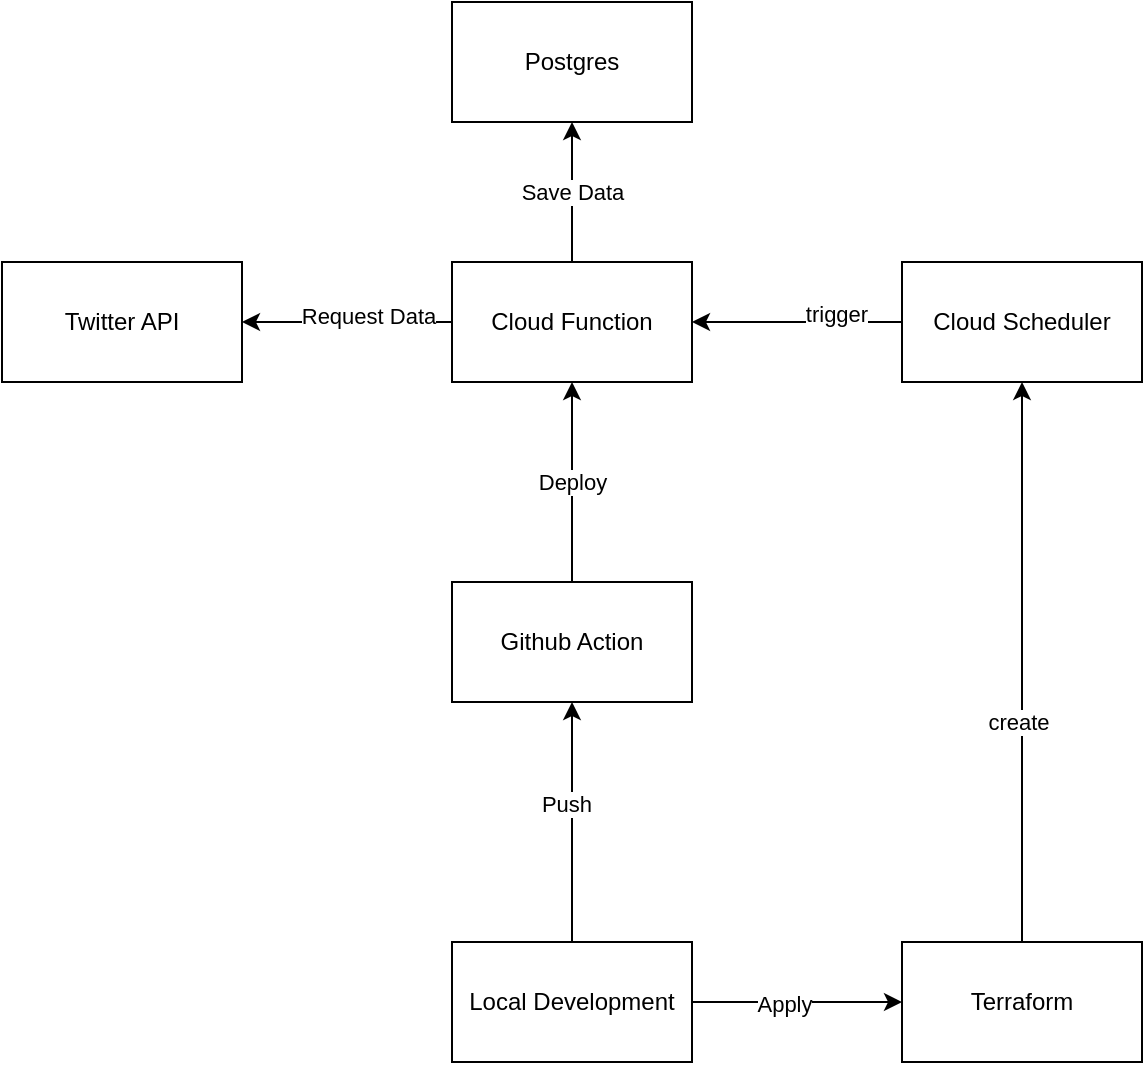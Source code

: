 <mxfile version="20.4.1"><diagram id="xaaUJqbw6nMniUHkaWIm" name="Page-1"><mxGraphModel dx="1102" dy="610" grid="1" gridSize="10" guides="1" tooltips="1" connect="1" arrows="1" fold="1" page="1" pageScale="1" pageWidth="850" pageHeight="1100" math="0" shadow="0"><root><mxCell id="0"/><mxCell id="1" parent="0"/><mxCell id="rG7Sx0S7V0665vxO9DKF-19" value="" style="edgeStyle=orthogonalEdgeStyle;rounded=0;orthogonalLoop=1;jettySize=auto;html=1;" edge="1" parent="1" source="rG7Sx0S7V0665vxO9DKF-1" target="rG7Sx0S7V0665vxO9DKF-4"><mxGeometry relative="1" as="geometry"/></mxCell><mxCell id="rG7Sx0S7V0665vxO9DKF-20" value="Request Data" style="edgeLabel;html=1;align=center;verticalAlign=middle;resizable=0;points=[];" vertex="1" connectable="0" parent="rG7Sx0S7V0665vxO9DKF-19"><mxGeometry x="-0.2" y="-3" relative="1" as="geometry"><mxPoint as="offset"/></mxGeometry></mxCell><mxCell id="rG7Sx0S7V0665vxO9DKF-21" value="&lt;div&gt;Save Data&lt;/div&gt;" style="edgeStyle=orthogonalEdgeStyle;rounded=0;orthogonalLoop=1;jettySize=auto;html=1;" edge="1" parent="1" source="rG7Sx0S7V0665vxO9DKF-1" target="rG7Sx0S7V0665vxO9DKF-5"><mxGeometry relative="1" as="geometry"/></mxCell><mxCell id="rG7Sx0S7V0665vxO9DKF-1" value="&lt;div&gt;Cloud Function&lt;/div&gt;" style="rounded=0;whiteSpace=wrap;html=1;" vertex="1" parent="1"><mxGeometry x="365" y="180" width="120" height="60" as="geometry"/></mxCell><mxCell id="rG7Sx0S7V0665vxO9DKF-10" value="" style="edgeStyle=orthogonalEdgeStyle;rounded=0;orthogonalLoop=1;jettySize=auto;html=1;" edge="1" parent="1" source="rG7Sx0S7V0665vxO9DKF-2" target="rG7Sx0S7V0665vxO9DKF-1"><mxGeometry relative="1" as="geometry"/></mxCell><mxCell id="rG7Sx0S7V0665vxO9DKF-18" value="trigger" style="edgeLabel;html=1;align=center;verticalAlign=middle;resizable=0;points=[];" vertex="1" connectable="0" parent="rG7Sx0S7V0665vxO9DKF-10"><mxGeometry x="-0.37" y="-4" relative="1" as="geometry"><mxPoint as="offset"/></mxGeometry></mxCell><mxCell id="rG7Sx0S7V0665vxO9DKF-2" value="&lt;div&gt;Cloud Scheduler&lt;/div&gt;" style="rounded=0;whiteSpace=wrap;html=1;" vertex="1" parent="1"><mxGeometry x="590" y="180" width="120" height="60" as="geometry"/></mxCell><mxCell id="rG7Sx0S7V0665vxO9DKF-9" value="Deploy" style="edgeStyle=orthogonalEdgeStyle;rounded=0;orthogonalLoop=1;jettySize=auto;html=1;" edge="1" parent="1" source="rG7Sx0S7V0665vxO9DKF-3" target="rG7Sx0S7V0665vxO9DKF-1"><mxGeometry relative="1" as="geometry"/></mxCell><mxCell id="rG7Sx0S7V0665vxO9DKF-3" value="&lt;div&gt;Github Action&lt;/div&gt;" style="rounded=0;whiteSpace=wrap;html=1;" vertex="1" parent="1"><mxGeometry x="365" y="340" width="120" height="60" as="geometry"/></mxCell><mxCell id="rG7Sx0S7V0665vxO9DKF-4" value="&lt;div&gt;Twitter API&lt;/div&gt;" style="rounded=0;whiteSpace=wrap;html=1;" vertex="1" parent="1"><mxGeometry x="140" y="180" width="120" height="60" as="geometry"/></mxCell><mxCell id="rG7Sx0S7V0665vxO9DKF-5" value="&lt;div&gt;Postgres&lt;/div&gt;" style="rounded=0;whiteSpace=wrap;html=1;" vertex="1" parent="1"><mxGeometry x="365" y="50" width="120" height="60" as="geometry"/></mxCell><mxCell id="rG7Sx0S7V0665vxO9DKF-12" value="" style="edgeStyle=orthogonalEdgeStyle;rounded=0;orthogonalLoop=1;jettySize=auto;html=1;" edge="1" parent="1" source="rG7Sx0S7V0665vxO9DKF-6" target="rG7Sx0S7V0665vxO9DKF-2"><mxGeometry relative="1" as="geometry"/></mxCell><mxCell id="rG7Sx0S7V0665vxO9DKF-15" value="&lt;div&gt;create&lt;/div&gt;" style="edgeLabel;html=1;align=center;verticalAlign=middle;resizable=0;points=[];" vertex="1" connectable="0" parent="rG7Sx0S7V0665vxO9DKF-12"><mxGeometry x="-0.213" y="2" relative="1" as="geometry"><mxPoint as="offset"/></mxGeometry></mxCell><mxCell id="rG7Sx0S7V0665vxO9DKF-6" value="&lt;div&gt;Terraform&lt;/div&gt;" style="rounded=0;whiteSpace=wrap;html=1;" vertex="1" parent="1"><mxGeometry x="590" y="520" width="120" height="60" as="geometry"/></mxCell><mxCell id="rG7Sx0S7V0665vxO9DKF-8" value="" style="edgeStyle=orthogonalEdgeStyle;rounded=0;orthogonalLoop=1;jettySize=auto;html=1;" edge="1" parent="1" source="rG7Sx0S7V0665vxO9DKF-7" target="rG7Sx0S7V0665vxO9DKF-3"><mxGeometry relative="1" as="geometry"/></mxCell><mxCell id="rG7Sx0S7V0665vxO9DKF-13" value="Push" style="edgeLabel;html=1;align=center;verticalAlign=middle;resizable=0;points=[];" vertex="1" connectable="0" parent="rG7Sx0S7V0665vxO9DKF-8"><mxGeometry x="0.157" y="3" relative="1" as="geometry"><mxPoint as="offset"/></mxGeometry></mxCell><mxCell id="rG7Sx0S7V0665vxO9DKF-11" value="" style="edgeStyle=orthogonalEdgeStyle;rounded=0;orthogonalLoop=1;jettySize=auto;html=1;" edge="1" parent="1" source="rG7Sx0S7V0665vxO9DKF-7" target="rG7Sx0S7V0665vxO9DKF-6"><mxGeometry relative="1" as="geometry"/></mxCell><mxCell id="rG7Sx0S7V0665vxO9DKF-14" value="&lt;div&gt;Apply&lt;/div&gt;" style="edgeLabel;html=1;align=center;verticalAlign=middle;resizable=0;points=[];" vertex="1" connectable="0" parent="rG7Sx0S7V0665vxO9DKF-11"><mxGeometry x="-0.126" y="-1" relative="1" as="geometry"><mxPoint as="offset"/></mxGeometry></mxCell><mxCell id="rG7Sx0S7V0665vxO9DKF-7" value="Local Development" style="rounded=0;whiteSpace=wrap;html=1;" vertex="1" parent="1"><mxGeometry x="365" y="520" width="120" height="60" as="geometry"/></mxCell></root></mxGraphModel></diagram></mxfile>